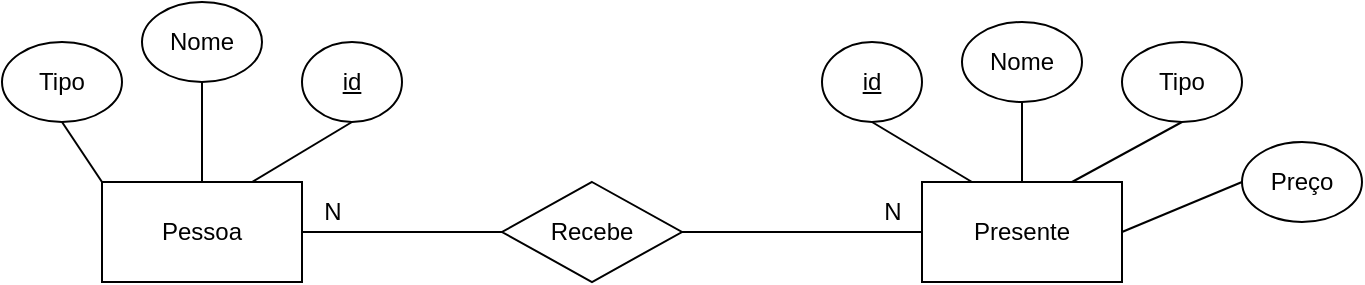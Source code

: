 <mxfile version="26.1.1">
  <diagram name="Página-1" id="HZ70Y9n9aT6gi59wIT3N">
    <mxGraphModel dx="1114" dy="592" grid="1" gridSize="10" guides="1" tooltips="1" connect="1" arrows="1" fold="1" page="1" pageScale="1" pageWidth="827" pageHeight="1169" math="0" shadow="0">
      <root>
        <mxCell id="0" />
        <mxCell id="1" parent="0" />
        <mxCell id="qxhO2JXS2i3P5hvh13s_-4" style="rounded=0;orthogonalLoop=1;jettySize=auto;html=1;exitX=0.25;exitY=0;exitDx=0;exitDy=0;entryX=0.5;entryY=1;entryDx=0;entryDy=0;endArrow=none;startFill=0;" edge="1" parent="1" source="qxhO2JXS2i3P5hvh13s_-2" target="qxhO2JXS2i3P5hvh13s_-3">
          <mxGeometry relative="1" as="geometry" />
        </mxCell>
        <mxCell id="qxhO2JXS2i3P5hvh13s_-6" style="rounded=0;orthogonalLoop=1;jettySize=auto;html=1;exitX=0.5;exitY=0;exitDx=0;exitDy=0;entryX=0.5;entryY=1;entryDx=0;entryDy=0;endArrow=none;startFill=0;" edge="1" parent="1" source="qxhO2JXS2i3P5hvh13s_-2" target="qxhO2JXS2i3P5hvh13s_-5">
          <mxGeometry relative="1" as="geometry" />
        </mxCell>
        <mxCell id="qxhO2JXS2i3P5hvh13s_-12" style="rounded=0;orthogonalLoop=1;jettySize=auto;html=1;exitX=0.75;exitY=0;exitDx=0;exitDy=0;entryX=0.5;entryY=1;entryDx=0;entryDy=0;endArrow=none;startFill=0;" edge="1" parent="1" source="qxhO2JXS2i3P5hvh13s_-2" target="qxhO2JXS2i3P5hvh13s_-10">
          <mxGeometry relative="1" as="geometry" />
        </mxCell>
        <mxCell id="qxhO2JXS2i3P5hvh13s_-2" value="Presente" style="html=1;dashed=0;whiteSpace=wrap;" vertex="1" parent="1">
          <mxGeometry x="490" y="220" width="100" height="50" as="geometry" />
        </mxCell>
        <mxCell id="qxhO2JXS2i3P5hvh13s_-3" value="&lt;u&gt;id&lt;/u&gt;" style="ellipse;whiteSpace=wrap;html=1;align=center;" vertex="1" parent="1">
          <mxGeometry x="440" y="150" width="50" height="40" as="geometry" />
        </mxCell>
        <mxCell id="qxhO2JXS2i3P5hvh13s_-5" value="Nome" style="ellipse;whiteSpace=wrap;html=1;align=center;" vertex="1" parent="1">
          <mxGeometry x="510" y="140" width="60" height="40" as="geometry" />
        </mxCell>
        <mxCell id="qxhO2JXS2i3P5hvh13s_-8" value="Preço" style="ellipse;whiteSpace=wrap;html=1;align=center;" vertex="1" parent="1">
          <mxGeometry x="650" y="200" width="60" height="40" as="geometry" />
        </mxCell>
        <mxCell id="qxhO2JXS2i3P5hvh13s_-9" style="rounded=0;orthogonalLoop=1;jettySize=auto;html=1;exitX=1;exitY=0.5;exitDx=0;exitDy=0;entryX=0;entryY=0.5;entryDx=0;entryDy=0;endArrow=none;startFill=0;" edge="1" parent="1" source="qxhO2JXS2i3P5hvh13s_-2" target="qxhO2JXS2i3P5hvh13s_-8">
          <mxGeometry relative="1" as="geometry" />
        </mxCell>
        <mxCell id="qxhO2JXS2i3P5hvh13s_-10" value="Tipo" style="ellipse;whiteSpace=wrap;html=1;align=center;" vertex="1" parent="1">
          <mxGeometry x="590" y="150" width="60" height="40" as="geometry" />
        </mxCell>
        <mxCell id="qxhO2JXS2i3P5hvh13s_-19" style="rounded=0;orthogonalLoop=1;jettySize=auto;html=1;entryX=0;entryY=0.5;entryDx=0;entryDy=0;endArrow=none;startFill=0;" edge="1" parent="1" source="qxhO2JXS2i3P5hvh13s_-15" target="qxhO2JXS2i3P5hvh13s_-2">
          <mxGeometry relative="1" as="geometry" />
        </mxCell>
        <mxCell id="qxhO2JXS2i3P5hvh13s_-15" value="Recebe" style="shape=rhombus;html=1;dashed=0;whiteSpace=wrap;perimeter=rhombusPerimeter;" vertex="1" parent="1">
          <mxGeometry x="280" y="220" width="90" height="50" as="geometry" />
        </mxCell>
        <mxCell id="qxhO2JXS2i3P5hvh13s_-17" style="edgeStyle=orthogonalEdgeStyle;rounded=0;orthogonalLoop=1;jettySize=auto;html=1;entryX=0;entryY=0.5;entryDx=0;entryDy=0;endArrow=none;startFill=0;" edge="1" parent="1" source="qxhO2JXS2i3P5hvh13s_-16" target="qxhO2JXS2i3P5hvh13s_-15">
          <mxGeometry relative="1" as="geometry" />
        </mxCell>
        <mxCell id="qxhO2JXS2i3P5hvh13s_-23" style="rounded=0;orthogonalLoop=1;jettySize=auto;html=1;exitX=0.75;exitY=0;exitDx=0;exitDy=0;entryX=0.5;entryY=1;entryDx=0;entryDy=0;endArrow=none;startFill=0;" edge="1" parent="1" source="qxhO2JXS2i3P5hvh13s_-16" target="qxhO2JXS2i3P5hvh13s_-22">
          <mxGeometry relative="1" as="geometry" />
        </mxCell>
        <mxCell id="qxhO2JXS2i3P5hvh13s_-24" style="edgeStyle=orthogonalEdgeStyle;rounded=0;orthogonalLoop=1;jettySize=auto;html=1;exitX=0.5;exitY=0;exitDx=0;exitDy=0;endArrow=none;startFill=0;entryX=0.5;entryY=1;entryDx=0;entryDy=0;" edge="1" parent="1" source="qxhO2JXS2i3P5hvh13s_-16" target="qxhO2JXS2i3P5hvh13s_-25">
          <mxGeometry relative="1" as="geometry">
            <mxPoint x="130" y="180" as="targetPoint" />
          </mxGeometry>
        </mxCell>
        <mxCell id="qxhO2JXS2i3P5hvh13s_-27" style="rounded=0;orthogonalLoop=1;jettySize=auto;html=1;exitX=0;exitY=0;exitDx=0;exitDy=0;entryX=0.5;entryY=1;entryDx=0;entryDy=0;endArrow=none;startFill=0;" edge="1" parent="1" source="qxhO2JXS2i3P5hvh13s_-16" target="qxhO2JXS2i3P5hvh13s_-26">
          <mxGeometry relative="1" as="geometry" />
        </mxCell>
        <mxCell id="qxhO2JXS2i3P5hvh13s_-16" value="Pessoa" style="html=1;dashed=0;whiteSpace=wrap;" vertex="1" parent="1">
          <mxGeometry x="80" y="220" width="100" height="50" as="geometry" />
        </mxCell>
        <mxCell id="qxhO2JXS2i3P5hvh13s_-20" value="N" style="text;html=1;align=center;verticalAlign=middle;resizable=0;points=[];autosize=1;strokeColor=none;fillColor=none;" vertex="1" parent="1">
          <mxGeometry x="180" y="220" width="30" height="30" as="geometry" />
        </mxCell>
        <mxCell id="qxhO2JXS2i3P5hvh13s_-21" value="N" style="text;html=1;align=center;verticalAlign=middle;resizable=0;points=[];autosize=1;strokeColor=none;fillColor=none;" vertex="1" parent="1">
          <mxGeometry x="460" y="220" width="30" height="30" as="geometry" />
        </mxCell>
        <mxCell id="qxhO2JXS2i3P5hvh13s_-22" value="&lt;u&gt;id&lt;/u&gt;" style="ellipse;whiteSpace=wrap;html=1;align=center;" vertex="1" parent="1">
          <mxGeometry x="180" y="150" width="50" height="40" as="geometry" />
        </mxCell>
        <mxCell id="qxhO2JXS2i3P5hvh13s_-25" value="Nome" style="ellipse;whiteSpace=wrap;html=1;align=center;" vertex="1" parent="1">
          <mxGeometry x="100" y="130" width="60" height="40" as="geometry" />
        </mxCell>
        <mxCell id="qxhO2JXS2i3P5hvh13s_-26" value="Tipo" style="ellipse;whiteSpace=wrap;html=1;align=center;" vertex="1" parent="1">
          <mxGeometry x="30" y="150" width="60" height="40" as="geometry" />
        </mxCell>
      </root>
    </mxGraphModel>
  </diagram>
</mxfile>
